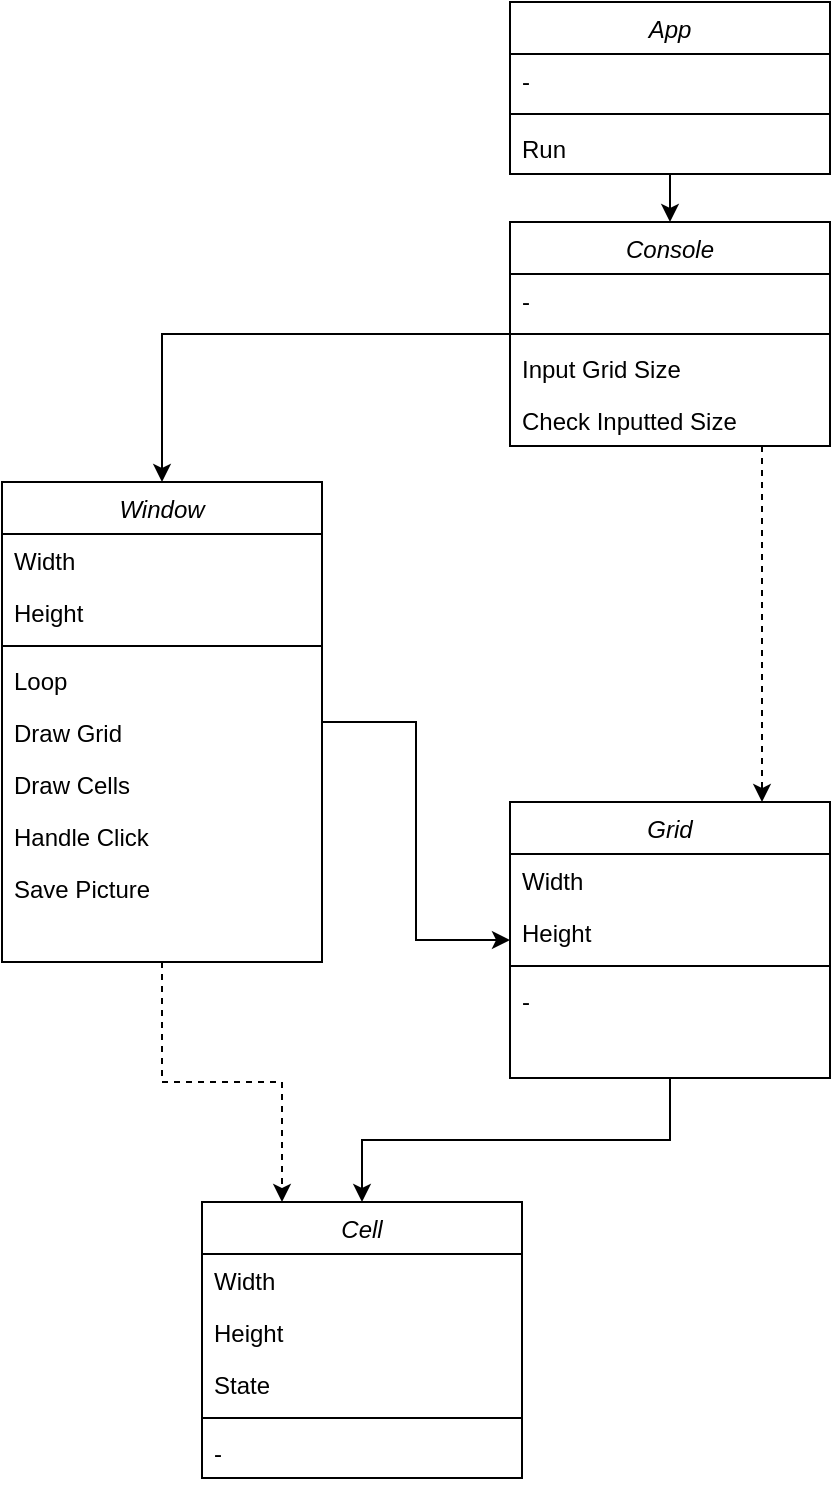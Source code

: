 <mxfile version="16.4.6" type="device"><diagram id="C5RBs43oDa-KdzZeNtuy" name="Page-1"><mxGraphModel dx="1038" dy="547" grid="1" gridSize="10" guides="1" tooltips="1" connect="1" arrows="1" fold="1" page="1" pageScale="1" pageWidth="827" pageHeight="1169" math="0" shadow="0"><root><mxCell id="WIyWlLk6GJQsqaUBKTNV-0"/><mxCell id="WIyWlLk6GJQsqaUBKTNV-1" parent="WIyWlLk6GJQsqaUBKTNV-0"/><mxCell id="QdwZnLN58Ga2JCrjNEKE-14" value="" style="edgeStyle=orthogonalEdgeStyle;rounded=0;orthogonalLoop=1;jettySize=auto;html=1;" edge="1" parent="WIyWlLk6GJQsqaUBKTNV-1" source="zkfFHV4jXpPFQw0GAbJ--0" target="QdwZnLN58Ga2JCrjNEKE-10"><mxGeometry relative="1" as="geometry"/></mxCell><mxCell id="zkfFHV4jXpPFQw0GAbJ--0" value="App" style="swimlane;fontStyle=2;align=center;verticalAlign=top;childLayout=stackLayout;horizontal=1;startSize=26;horizontalStack=0;resizeParent=1;resizeLast=0;collapsible=1;marginBottom=0;rounded=0;shadow=0;strokeWidth=1;" parent="WIyWlLk6GJQsqaUBKTNV-1" vertex="1"><mxGeometry x="334" y="10" width="160" height="86" as="geometry"><mxRectangle x="230" y="140" width="160" height="26" as="alternateBounds"/></mxGeometry></mxCell><mxCell id="zkfFHV4jXpPFQw0GAbJ--2" value="-" style="text;align=left;verticalAlign=top;spacingLeft=4;spacingRight=4;overflow=hidden;rotatable=0;points=[[0,0.5],[1,0.5]];portConstraint=eastwest;rounded=0;shadow=0;html=0;" parent="zkfFHV4jXpPFQw0GAbJ--0" vertex="1"><mxGeometry y="26" width="160" height="26" as="geometry"/></mxCell><mxCell id="zkfFHV4jXpPFQw0GAbJ--4" value="" style="line;html=1;strokeWidth=1;align=left;verticalAlign=middle;spacingTop=-1;spacingLeft=3;spacingRight=3;rotatable=0;labelPosition=right;points=[];portConstraint=eastwest;" parent="zkfFHV4jXpPFQw0GAbJ--0" vertex="1"><mxGeometry y="52" width="160" height="8" as="geometry"/></mxCell><mxCell id="zkfFHV4jXpPFQw0GAbJ--5" value="Run" style="text;align=left;verticalAlign=top;spacingLeft=4;spacingRight=4;overflow=hidden;rotatable=0;points=[[0,0.5],[1,0.5]];portConstraint=eastwest;" parent="zkfFHV4jXpPFQw0GAbJ--0" vertex="1"><mxGeometry y="60" width="160" height="26" as="geometry"/></mxCell><mxCell id="QdwZnLN58Ga2JCrjNEKE-24" value="" style="edgeStyle=orthogonalEdgeStyle;rounded=0;orthogonalLoop=1;jettySize=auto;html=1;" edge="1" parent="WIyWlLk6GJQsqaUBKTNV-1" source="QdwZnLN58Ga2JCrjNEKE-10" target="QdwZnLN58Ga2JCrjNEKE-20"><mxGeometry relative="1" as="geometry"/></mxCell><mxCell id="QdwZnLN58Ga2JCrjNEKE-34" value="" style="edgeStyle=orthogonalEdgeStyle;rounded=0;orthogonalLoop=1;jettySize=auto;html=1;dashed=1;" edge="1" parent="WIyWlLk6GJQsqaUBKTNV-1" source="QdwZnLN58Ga2JCrjNEKE-10" target="QdwZnLN58Ga2JCrjNEKE-26"><mxGeometry relative="1" as="geometry"><mxPoint x="414" y="338" as="targetPoint"/><Array as="points"><mxPoint x="460" y="280"/><mxPoint x="460" y="280"/></Array></mxGeometry></mxCell><mxCell id="QdwZnLN58Ga2JCrjNEKE-10" value="Console" style="swimlane;fontStyle=2;align=center;verticalAlign=top;childLayout=stackLayout;horizontal=1;startSize=26;horizontalStack=0;resizeParent=1;resizeLast=0;collapsible=1;marginBottom=0;rounded=0;shadow=0;strokeWidth=1;" vertex="1" parent="WIyWlLk6GJQsqaUBKTNV-1"><mxGeometry x="334" y="120" width="160" height="112" as="geometry"><mxRectangle x="334" y="120" width="160" height="26" as="alternateBounds"/></mxGeometry></mxCell><mxCell id="QdwZnLN58Ga2JCrjNEKE-11" value="-" style="text;align=left;verticalAlign=top;spacingLeft=4;spacingRight=4;overflow=hidden;rotatable=0;points=[[0,0.5],[1,0.5]];portConstraint=eastwest;rounded=0;shadow=0;html=0;" vertex="1" parent="QdwZnLN58Ga2JCrjNEKE-10"><mxGeometry y="26" width="160" height="26" as="geometry"/></mxCell><mxCell id="QdwZnLN58Ga2JCrjNEKE-12" value="" style="line;html=1;strokeWidth=1;align=left;verticalAlign=middle;spacingTop=-1;spacingLeft=3;spacingRight=3;rotatable=0;labelPosition=right;points=[];portConstraint=eastwest;" vertex="1" parent="QdwZnLN58Ga2JCrjNEKE-10"><mxGeometry y="52" width="160" height="8" as="geometry"/></mxCell><mxCell id="QdwZnLN58Ga2JCrjNEKE-13" value="Input Grid Size" style="text;align=left;verticalAlign=top;spacingLeft=4;spacingRight=4;overflow=hidden;rotatable=0;points=[[0,0.5],[1,0.5]];portConstraint=eastwest;" vertex="1" parent="QdwZnLN58Ga2JCrjNEKE-10"><mxGeometry y="60" width="160" height="26" as="geometry"/></mxCell><mxCell id="QdwZnLN58Ga2JCrjNEKE-32" value="Check Inputted Size" style="text;align=left;verticalAlign=top;spacingLeft=4;spacingRight=4;overflow=hidden;rotatable=0;points=[[0,0.5],[1,0.5]];portConstraint=eastwest;" vertex="1" parent="QdwZnLN58Ga2JCrjNEKE-10"><mxGeometry y="86" width="160" height="26" as="geometry"/></mxCell><mxCell id="QdwZnLN58Ga2JCrjNEKE-31" value="" style="edgeStyle=orthogonalEdgeStyle;rounded=0;orthogonalLoop=1;jettySize=auto;html=1;" edge="1" parent="WIyWlLk6GJQsqaUBKTNV-1" source="QdwZnLN58Ga2JCrjNEKE-20" target="QdwZnLN58Ga2JCrjNEKE-26"><mxGeometry relative="1" as="geometry"/></mxCell><mxCell id="QdwZnLN58Ga2JCrjNEKE-43" style="edgeStyle=orthogonalEdgeStyle;rounded=0;orthogonalLoop=1;jettySize=auto;html=1;exitX=0.5;exitY=1;exitDx=0;exitDy=0;entryX=0.25;entryY=0;entryDx=0;entryDy=0;dashed=1;" edge="1" parent="WIyWlLk6GJQsqaUBKTNV-1" source="QdwZnLN58Ga2JCrjNEKE-20" target="QdwZnLN58Ga2JCrjNEKE-35"><mxGeometry relative="1" as="geometry"/></mxCell><mxCell id="QdwZnLN58Ga2JCrjNEKE-20" value="Window" style="swimlane;fontStyle=2;align=center;verticalAlign=top;childLayout=stackLayout;horizontal=1;startSize=26;horizontalStack=0;resizeParent=1;resizeLast=0;collapsible=1;marginBottom=0;rounded=0;shadow=0;strokeWidth=1;" vertex="1" parent="WIyWlLk6GJQsqaUBKTNV-1"><mxGeometry x="80" y="250" width="160" height="240" as="geometry"><mxRectangle x="230" y="140" width="160" height="26" as="alternateBounds"/></mxGeometry></mxCell><mxCell id="QdwZnLN58Ga2JCrjNEKE-21" value="Width" style="text;align=left;verticalAlign=top;spacingLeft=4;spacingRight=4;overflow=hidden;rotatable=0;points=[[0,0.5],[1,0.5]];portConstraint=eastwest;rounded=0;shadow=0;html=0;" vertex="1" parent="QdwZnLN58Ga2JCrjNEKE-20"><mxGeometry y="26" width="160" height="26" as="geometry"/></mxCell><mxCell id="QdwZnLN58Ga2JCrjNEKE-25" value="Height" style="text;align=left;verticalAlign=top;spacingLeft=4;spacingRight=4;overflow=hidden;rotatable=0;points=[[0,0.5],[1,0.5]];portConstraint=eastwest;rounded=0;shadow=0;html=0;" vertex="1" parent="QdwZnLN58Ga2JCrjNEKE-20"><mxGeometry y="52" width="160" height="26" as="geometry"/></mxCell><mxCell id="QdwZnLN58Ga2JCrjNEKE-22" value="" style="line;html=1;strokeWidth=1;align=left;verticalAlign=middle;spacingTop=-1;spacingLeft=3;spacingRight=3;rotatable=0;labelPosition=right;points=[];portConstraint=eastwest;" vertex="1" parent="QdwZnLN58Ga2JCrjNEKE-20"><mxGeometry y="78" width="160" height="8" as="geometry"/></mxCell><mxCell id="QdwZnLN58Ga2JCrjNEKE-23" value="Loop" style="text;align=left;verticalAlign=top;spacingLeft=4;spacingRight=4;overflow=hidden;rotatable=0;points=[[0,0.5],[1,0.5]];portConstraint=eastwest;" vertex="1" parent="QdwZnLN58Ga2JCrjNEKE-20"><mxGeometry y="86" width="160" height="26" as="geometry"/></mxCell><mxCell id="QdwZnLN58Ga2JCrjNEKE-44" value="Draw Grid" style="text;align=left;verticalAlign=top;spacingLeft=4;spacingRight=4;overflow=hidden;rotatable=0;points=[[0,0.5],[1,0.5]];portConstraint=eastwest;" vertex="1" parent="QdwZnLN58Ga2JCrjNEKE-20"><mxGeometry y="112" width="160" height="26" as="geometry"/></mxCell><mxCell id="QdwZnLN58Ga2JCrjNEKE-51" value="Draw Cells" style="text;align=left;verticalAlign=top;spacingLeft=4;spacingRight=4;overflow=hidden;rotatable=0;points=[[0,0.5],[1,0.5]];portConstraint=eastwest;" vertex="1" parent="QdwZnLN58Ga2JCrjNEKE-20"><mxGeometry y="138" width="160" height="26" as="geometry"/></mxCell><mxCell id="QdwZnLN58Ga2JCrjNEKE-53" value="Handle Click" style="text;align=left;verticalAlign=top;spacingLeft=4;spacingRight=4;overflow=hidden;rotatable=0;points=[[0,0.5],[1,0.5]];portConstraint=eastwest;" vertex="1" parent="QdwZnLN58Ga2JCrjNEKE-20"><mxGeometry y="164" width="160" height="26" as="geometry"/></mxCell><mxCell id="QdwZnLN58Ga2JCrjNEKE-47" value="Save Picture" style="text;align=left;verticalAlign=top;spacingLeft=4;spacingRight=4;overflow=hidden;rotatable=0;points=[[0,0.5],[1,0.5]];portConstraint=eastwest;" vertex="1" parent="QdwZnLN58Ga2JCrjNEKE-20"><mxGeometry y="190" width="160" height="26" as="geometry"/></mxCell><mxCell id="QdwZnLN58Ga2JCrjNEKE-40" value="" style="edgeStyle=orthogonalEdgeStyle;rounded=0;orthogonalLoop=1;jettySize=auto;html=1;" edge="1" parent="WIyWlLk6GJQsqaUBKTNV-1" source="QdwZnLN58Ga2JCrjNEKE-26" target="QdwZnLN58Ga2JCrjNEKE-35"><mxGeometry relative="1" as="geometry"/></mxCell><mxCell id="QdwZnLN58Ga2JCrjNEKE-26" value="Grid" style="swimlane;fontStyle=2;align=center;verticalAlign=top;childLayout=stackLayout;horizontal=1;startSize=26;horizontalStack=0;resizeParent=1;resizeLast=0;collapsible=1;marginBottom=0;rounded=0;shadow=0;strokeWidth=1;" vertex="1" parent="WIyWlLk6GJQsqaUBKTNV-1"><mxGeometry x="334" y="410" width="160" height="138" as="geometry"><mxRectangle x="230" y="140" width="160" height="26" as="alternateBounds"/></mxGeometry></mxCell><mxCell id="QdwZnLN58Ga2JCrjNEKE-27" value="Width" style="text;align=left;verticalAlign=top;spacingLeft=4;spacingRight=4;overflow=hidden;rotatable=0;points=[[0,0.5],[1,0.5]];portConstraint=eastwest;rounded=0;shadow=0;html=0;" vertex="1" parent="QdwZnLN58Ga2JCrjNEKE-26"><mxGeometry y="26" width="160" height="26" as="geometry"/></mxCell><mxCell id="QdwZnLN58Ga2JCrjNEKE-28" value="Height" style="text;align=left;verticalAlign=top;spacingLeft=4;spacingRight=4;overflow=hidden;rotatable=0;points=[[0,0.5],[1,0.5]];portConstraint=eastwest;rounded=0;shadow=0;html=0;" vertex="1" parent="QdwZnLN58Ga2JCrjNEKE-26"><mxGeometry y="52" width="160" height="26" as="geometry"/></mxCell><mxCell id="QdwZnLN58Ga2JCrjNEKE-29" value="" style="line;html=1;strokeWidth=1;align=left;verticalAlign=middle;spacingTop=-1;spacingLeft=3;spacingRight=3;rotatable=0;labelPosition=right;points=[];portConstraint=eastwest;" vertex="1" parent="QdwZnLN58Ga2JCrjNEKE-26"><mxGeometry y="78" width="160" height="8" as="geometry"/></mxCell><mxCell id="QdwZnLN58Ga2JCrjNEKE-30" value="-" style="text;align=left;verticalAlign=top;spacingLeft=4;spacingRight=4;overflow=hidden;rotatable=0;points=[[0,0.5],[1,0.5]];portConstraint=eastwest;" vertex="1" parent="QdwZnLN58Ga2JCrjNEKE-26"><mxGeometry y="86" width="160" height="26" as="geometry"/></mxCell><mxCell id="QdwZnLN58Ga2JCrjNEKE-35" value="Cell" style="swimlane;fontStyle=2;align=center;verticalAlign=top;childLayout=stackLayout;horizontal=1;startSize=26;horizontalStack=0;resizeParent=1;resizeLast=0;collapsible=1;marginBottom=0;rounded=0;shadow=0;strokeWidth=1;" vertex="1" parent="WIyWlLk6GJQsqaUBKTNV-1"><mxGeometry x="180" y="610" width="160" height="138" as="geometry"><mxRectangle x="230" y="140" width="160" height="26" as="alternateBounds"/></mxGeometry></mxCell><mxCell id="QdwZnLN58Ga2JCrjNEKE-36" value="Width" style="text;align=left;verticalAlign=top;spacingLeft=4;spacingRight=4;overflow=hidden;rotatable=0;points=[[0,0.5],[1,0.5]];portConstraint=eastwest;rounded=0;shadow=0;html=0;" vertex="1" parent="QdwZnLN58Ga2JCrjNEKE-35"><mxGeometry y="26" width="160" height="26" as="geometry"/></mxCell><mxCell id="QdwZnLN58Ga2JCrjNEKE-37" value="Height" style="text;align=left;verticalAlign=top;spacingLeft=4;spacingRight=4;overflow=hidden;rotatable=0;points=[[0,0.5],[1,0.5]];portConstraint=eastwest;rounded=0;shadow=0;html=0;" vertex="1" parent="QdwZnLN58Ga2JCrjNEKE-35"><mxGeometry y="52" width="160" height="26" as="geometry"/></mxCell><mxCell id="QdwZnLN58Ga2JCrjNEKE-54" value="State" style="text;align=left;verticalAlign=top;spacingLeft=4;spacingRight=4;overflow=hidden;rotatable=0;points=[[0,0.5],[1,0.5]];portConstraint=eastwest;rounded=0;shadow=0;html=0;" vertex="1" parent="QdwZnLN58Ga2JCrjNEKE-35"><mxGeometry y="78" width="160" height="26" as="geometry"/></mxCell><mxCell id="QdwZnLN58Ga2JCrjNEKE-38" value="" style="line;html=1;strokeWidth=1;align=left;verticalAlign=middle;spacingTop=-1;spacingLeft=3;spacingRight=3;rotatable=0;labelPosition=right;points=[];portConstraint=eastwest;" vertex="1" parent="QdwZnLN58Ga2JCrjNEKE-35"><mxGeometry y="104" width="160" height="8" as="geometry"/></mxCell><mxCell id="QdwZnLN58Ga2JCrjNEKE-39" value="-" style="text;align=left;verticalAlign=top;spacingLeft=4;spacingRight=4;overflow=hidden;rotatable=0;points=[[0,0.5],[1,0.5]];portConstraint=eastwest;" vertex="1" parent="QdwZnLN58Ga2JCrjNEKE-35"><mxGeometry y="112" width="160" height="26" as="geometry"/></mxCell></root></mxGraphModel></diagram></mxfile>